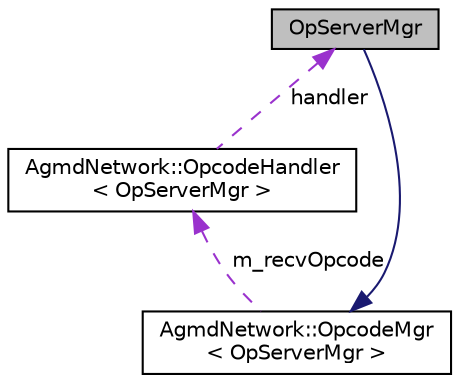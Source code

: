 digraph "OpServerMgr"
{
  edge [fontname="Helvetica",fontsize="10",labelfontname="Helvetica",labelfontsize="10"];
  node [fontname="Helvetica",fontsize="10",shape=record];
  Node1 [label="OpServerMgr",height=0.2,width=0.4,color="black", fillcolor="grey75", style="filled" fontcolor="black"];
  Node2 -> Node1 [dir="back",color="midnightblue",fontsize="10",style="solid"];
  Node2 [label="AgmdNetwork::OpcodeMgr\l\< OpServerMgr \>",height=0.2,width=0.4,color="black", fillcolor="white", style="filled",URL="$class_agmd_network_1_1_opcode_mgr.html"];
  Node3 -> Node2 [dir="back",color="darkorchid3",fontsize="10",style="dashed",label=" m_recvOpcode" ];
  Node3 [label="AgmdNetwork::OpcodeHandler\l\< OpServerMgr \>",height=0.2,width=0.4,color="black", fillcolor="white", style="filled",URL="$struct_agmd_network_1_1_opcode_handler.html"];
  Node1 -> Node3 [dir="back",color="darkorchid3",fontsize="10",style="dashed",label=" handler" ];
}
